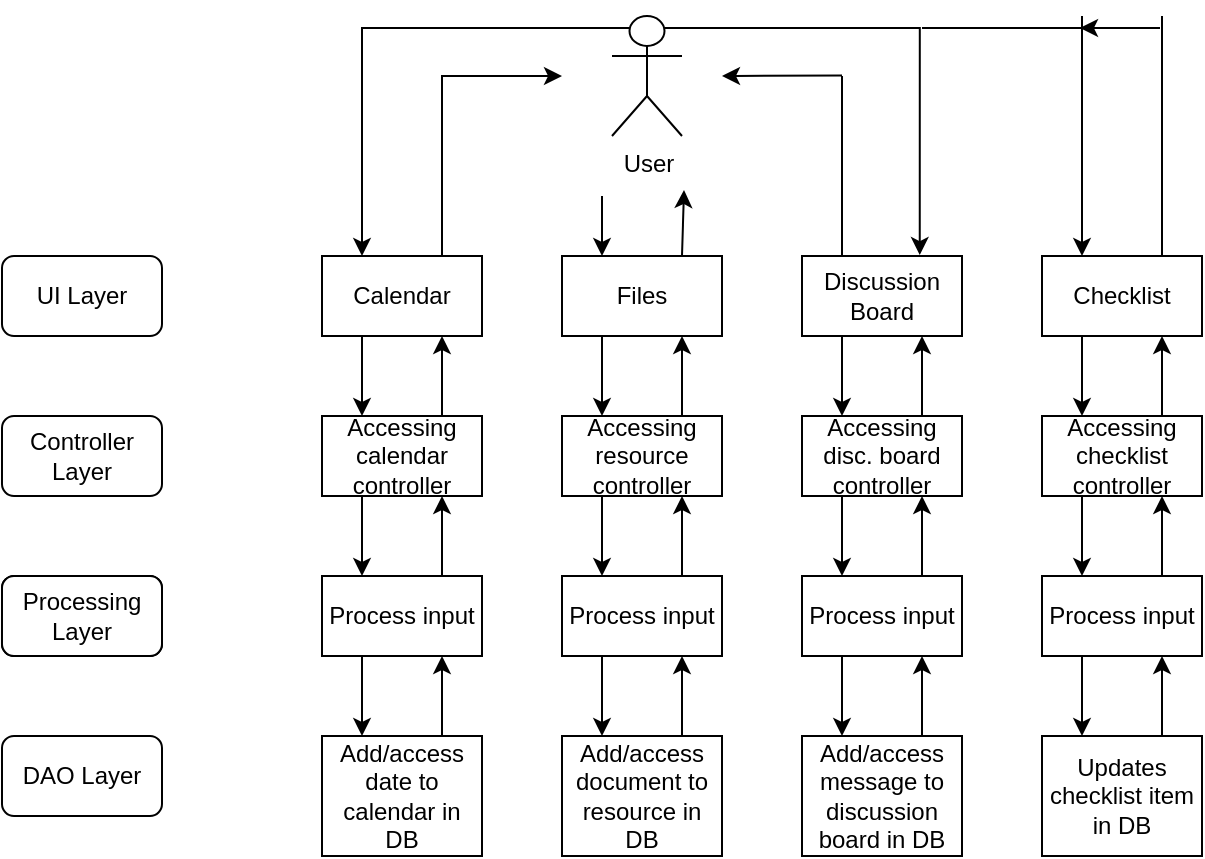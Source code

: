 <mxfile version="17.2.1" type="github">
  <diagram id="C5RBs43oDa-KdzZeNtuy" name="Page-1">
    <mxGraphModel dx="1106" dy="627" grid="1" gridSize="10" guides="1" tooltips="1" connect="1" arrows="1" fold="1" page="1" pageScale="1" pageWidth="827" pageHeight="1169" math="0" shadow="0">
      <root>
        <mxCell id="WIyWlLk6GJQsqaUBKTNV-0" />
        <mxCell id="WIyWlLk6GJQsqaUBKTNV-1" parent="WIyWlLk6GJQsqaUBKTNV-0" />
        <mxCell id="IaZKXdvV_vQktVJo6ZAf-43" style="edgeStyle=orthogonalEdgeStyle;rounded=0;orthogonalLoop=1;jettySize=auto;html=1;exitX=0.25;exitY=0.1;exitDx=0;exitDy=0;exitPerimeter=0;entryX=0.25;entryY=0;entryDx=0;entryDy=0;" parent="WIyWlLk6GJQsqaUBKTNV-1" source="IaZKXdvV_vQktVJo6ZAf-0" target="IaZKXdvV_vQktVJo6ZAf-4" edge="1">
          <mxGeometry relative="1" as="geometry" />
        </mxCell>
        <mxCell id="IaZKXdvV_vQktVJo6ZAf-50" style="edgeStyle=orthogonalEdgeStyle;rounded=0;orthogonalLoop=1;jettySize=auto;html=1;exitX=0.75;exitY=0.1;exitDx=0;exitDy=0;exitPerimeter=0;entryX=0.736;entryY=-0.012;entryDx=0;entryDy=0;entryPerimeter=0;" parent="WIyWlLk6GJQsqaUBKTNV-1" source="IaZKXdvV_vQktVJo6ZAf-0" target="IaZKXdvV_vQktVJo6ZAf-6" edge="1">
          <mxGeometry relative="1" as="geometry">
            <mxPoint x="499" y="157" as="targetPoint" />
            <Array as="points">
              <mxPoint x="499" y="46" />
            </Array>
          </mxGeometry>
        </mxCell>
        <mxCell id="IaZKXdvV_vQktVJo6ZAf-0" value="User" style="shape=umlActor;verticalLabelPosition=bottom;verticalAlign=top;html=1;outlineConnect=0;" parent="WIyWlLk6GJQsqaUBKTNV-1" vertex="1">
          <mxGeometry x="345" y="40" width="35" height="60" as="geometry" />
        </mxCell>
        <mxCell id="IaZKXdvV_vQktVJo6ZAf-1" value="UI Layer" style="rounded=1;whiteSpace=wrap;html=1;" parent="WIyWlLk6GJQsqaUBKTNV-1" vertex="1">
          <mxGeometry x="40" y="160" width="80" height="40" as="geometry" />
        </mxCell>
        <mxCell id="IaZKXdvV_vQktVJo6ZAf-2" value="Controller Layer" style="rounded=1;whiteSpace=wrap;html=1;" parent="WIyWlLk6GJQsqaUBKTNV-1" vertex="1">
          <mxGeometry x="40" y="240" width="80" height="40" as="geometry" />
        </mxCell>
        <mxCell id="IaZKXdvV_vQktVJo6ZAf-3" value="Data Layer" style="rounded=1;whiteSpace=wrap;html=1;" parent="WIyWlLk6GJQsqaUBKTNV-1" vertex="1">
          <mxGeometry x="40" y="320" width="80" height="40" as="geometry" />
        </mxCell>
        <mxCell id="IaZKXdvV_vQktVJo6ZAf-24" style="edgeStyle=orthogonalEdgeStyle;rounded=0;orthogonalLoop=1;jettySize=auto;html=1;exitX=0.25;exitY=1;exitDx=0;exitDy=0;entryX=0.25;entryY=0;entryDx=0;entryDy=0;" parent="WIyWlLk6GJQsqaUBKTNV-1" source="IaZKXdvV_vQktVJo6ZAf-4" target="IaZKXdvV_vQktVJo6ZAf-9" edge="1">
          <mxGeometry relative="1" as="geometry" />
        </mxCell>
        <mxCell id="IaZKXdvV_vQktVJo6ZAf-42" style="edgeStyle=orthogonalEdgeStyle;rounded=0;orthogonalLoop=1;jettySize=auto;html=1;exitX=0.75;exitY=0;exitDx=0;exitDy=0;" parent="WIyWlLk6GJQsqaUBKTNV-1" source="IaZKXdvV_vQktVJo6ZAf-4" edge="1">
          <mxGeometry relative="1" as="geometry">
            <mxPoint x="320" y="70" as="targetPoint" />
            <Array as="points">
              <mxPoint x="260" y="70" />
              <mxPoint x="320" y="70" />
            </Array>
          </mxGeometry>
        </mxCell>
        <mxCell id="IaZKXdvV_vQktVJo6ZAf-4" value="Calendar" style="rounded=0;whiteSpace=wrap;html=1;" parent="WIyWlLk6GJQsqaUBKTNV-1" vertex="1">
          <mxGeometry x="200" y="160" width="80" height="40" as="geometry" />
        </mxCell>
        <mxCell id="IaZKXdvV_vQktVJo6ZAf-30" style="edgeStyle=orthogonalEdgeStyle;rounded=0;orthogonalLoop=1;jettySize=auto;html=1;exitX=0.25;exitY=1;exitDx=0;exitDy=0;entryX=0.25;entryY=0;entryDx=0;entryDy=0;" parent="WIyWlLk6GJQsqaUBKTNV-1" source="IaZKXdvV_vQktVJo6ZAf-5" target="IaZKXdvV_vQktVJo6ZAf-12" edge="1">
          <mxGeometry relative="1" as="geometry" />
        </mxCell>
        <mxCell id="IaZKXdvV_vQktVJo6ZAf-5" value="Files" style="rounded=0;whiteSpace=wrap;html=1;" parent="WIyWlLk6GJQsqaUBKTNV-1" vertex="1">
          <mxGeometry x="320" y="160" width="80" height="40" as="geometry" />
        </mxCell>
        <mxCell id="IaZKXdvV_vQktVJo6ZAf-36" style="edgeStyle=orthogonalEdgeStyle;rounded=0;orthogonalLoop=1;jettySize=auto;html=1;exitX=0.25;exitY=1;exitDx=0;exitDy=0;entryX=0.25;entryY=0;entryDx=0;entryDy=0;" parent="WIyWlLk6GJQsqaUBKTNV-1" source="IaZKXdvV_vQktVJo6ZAf-6" target="IaZKXdvV_vQktVJo6ZAf-15" edge="1">
          <mxGeometry relative="1" as="geometry" />
        </mxCell>
        <mxCell id="IaZKXdvV_vQktVJo6ZAf-6" value="Discussion Board" style="rounded=0;whiteSpace=wrap;html=1;" parent="WIyWlLk6GJQsqaUBKTNV-1" vertex="1">
          <mxGeometry x="440" y="160" width="80" height="40" as="geometry" />
        </mxCell>
        <mxCell id="IaZKXdvV_vQktVJo6ZAf-7" value="Processing Layer" style="rounded=1;whiteSpace=wrap;html=1;" parent="WIyWlLk6GJQsqaUBKTNV-1" vertex="1">
          <mxGeometry x="40" y="320" width="80" height="40" as="geometry" />
        </mxCell>
        <mxCell id="IaZKXdvV_vQktVJo6ZAf-8" value="DAO Layer" style="rounded=1;whiteSpace=wrap;html=1;" parent="WIyWlLk6GJQsqaUBKTNV-1" vertex="1">
          <mxGeometry x="40" y="400" width="80" height="40" as="geometry" />
        </mxCell>
        <mxCell id="IaZKXdvV_vQktVJo6ZAf-25" style="edgeStyle=orthogonalEdgeStyle;rounded=0;orthogonalLoop=1;jettySize=auto;html=1;exitX=0.25;exitY=1;exitDx=0;exitDy=0;entryX=0.25;entryY=0;entryDx=0;entryDy=0;" parent="WIyWlLk6GJQsqaUBKTNV-1" source="IaZKXdvV_vQktVJo6ZAf-9" target="IaZKXdvV_vQktVJo6ZAf-10" edge="1">
          <mxGeometry relative="1" as="geometry" />
        </mxCell>
        <mxCell id="IaZKXdvV_vQktVJo6ZAf-27" style="edgeStyle=orthogonalEdgeStyle;rounded=0;orthogonalLoop=1;jettySize=auto;html=1;exitX=0.75;exitY=0;exitDx=0;exitDy=0;entryX=0.75;entryY=1;entryDx=0;entryDy=0;" parent="WIyWlLk6GJQsqaUBKTNV-1" source="IaZKXdvV_vQktVJo6ZAf-9" target="IaZKXdvV_vQktVJo6ZAf-4" edge="1">
          <mxGeometry relative="1" as="geometry" />
        </mxCell>
        <mxCell id="IaZKXdvV_vQktVJo6ZAf-9" value="Accessing calendar controller" style="rounded=0;whiteSpace=wrap;html=1;" parent="WIyWlLk6GJQsqaUBKTNV-1" vertex="1">
          <mxGeometry x="200" y="240" width="80" height="40" as="geometry" />
        </mxCell>
        <mxCell id="IaZKXdvV_vQktVJo6ZAf-26" style="edgeStyle=orthogonalEdgeStyle;rounded=0;orthogonalLoop=1;jettySize=auto;html=1;exitX=0.25;exitY=1;exitDx=0;exitDy=0;entryX=0.25;entryY=0;entryDx=0;entryDy=0;" parent="WIyWlLk6GJQsqaUBKTNV-1" source="IaZKXdvV_vQktVJo6ZAf-10" target="IaZKXdvV_vQktVJo6ZAf-11" edge="1">
          <mxGeometry relative="1" as="geometry" />
        </mxCell>
        <mxCell id="IaZKXdvV_vQktVJo6ZAf-28" style="edgeStyle=orthogonalEdgeStyle;rounded=0;orthogonalLoop=1;jettySize=auto;html=1;exitX=0.75;exitY=0;exitDx=0;exitDy=0;entryX=0.75;entryY=1;entryDx=0;entryDy=0;" parent="WIyWlLk6GJQsqaUBKTNV-1" source="IaZKXdvV_vQktVJo6ZAf-10" target="IaZKXdvV_vQktVJo6ZAf-9" edge="1">
          <mxGeometry relative="1" as="geometry" />
        </mxCell>
        <mxCell id="IaZKXdvV_vQktVJo6ZAf-10" value="Process input" style="rounded=0;whiteSpace=wrap;html=1;" parent="WIyWlLk6GJQsqaUBKTNV-1" vertex="1">
          <mxGeometry x="200" y="320" width="80" height="40" as="geometry" />
        </mxCell>
        <mxCell id="IaZKXdvV_vQktVJo6ZAf-29" style="edgeStyle=orthogonalEdgeStyle;rounded=0;orthogonalLoop=1;jettySize=auto;html=1;exitX=0.75;exitY=0;exitDx=0;exitDy=0;entryX=0.75;entryY=1;entryDx=0;entryDy=0;" parent="WIyWlLk6GJQsqaUBKTNV-1" source="IaZKXdvV_vQktVJo6ZAf-11" target="IaZKXdvV_vQktVJo6ZAf-10" edge="1">
          <mxGeometry relative="1" as="geometry" />
        </mxCell>
        <mxCell id="IaZKXdvV_vQktVJo6ZAf-11" value="Add/access date to calendar in DB" style="rounded=0;whiteSpace=wrap;html=1;" parent="WIyWlLk6GJQsqaUBKTNV-1" vertex="1">
          <mxGeometry x="200" y="400" width="80" height="60" as="geometry" />
        </mxCell>
        <mxCell id="IaZKXdvV_vQktVJo6ZAf-31" style="edgeStyle=orthogonalEdgeStyle;rounded=0;orthogonalLoop=1;jettySize=auto;html=1;exitX=0.25;exitY=1;exitDx=0;exitDy=0;entryX=0.25;entryY=0;entryDx=0;entryDy=0;" parent="WIyWlLk6GJQsqaUBKTNV-1" source="IaZKXdvV_vQktVJo6ZAf-12" target="IaZKXdvV_vQktVJo6ZAf-13" edge="1">
          <mxGeometry relative="1" as="geometry" />
        </mxCell>
        <mxCell id="IaZKXdvV_vQktVJo6ZAf-35" style="edgeStyle=orthogonalEdgeStyle;rounded=0;orthogonalLoop=1;jettySize=auto;html=1;exitX=0.75;exitY=0;exitDx=0;exitDy=0;entryX=0.75;entryY=1;entryDx=0;entryDy=0;" parent="WIyWlLk6GJQsqaUBKTNV-1" source="IaZKXdvV_vQktVJo6ZAf-12" target="IaZKXdvV_vQktVJo6ZAf-5" edge="1">
          <mxGeometry relative="1" as="geometry" />
        </mxCell>
        <mxCell id="IaZKXdvV_vQktVJo6ZAf-12" value="Accessing resource controller" style="rounded=0;whiteSpace=wrap;html=1;" parent="WIyWlLk6GJQsqaUBKTNV-1" vertex="1">
          <mxGeometry x="320" y="240" width="80" height="40" as="geometry" />
        </mxCell>
        <mxCell id="IaZKXdvV_vQktVJo6ZAf-32" style="edgeStyle=orthogonalEdgeStyle;rounded=0;orthogonalLoop=1;jettySize=auto;html=1;exitX=0.25;exitY=1;exitDx=0;exitDy=0;entryX=0.25;entryY=0;entryDx=0;entryDy=0;" parent="WIyWlLk6GJQsqaUBKTNV-1" source="IaZKXdvV_vQktVJo6ZAf-13" target="IaZKXdvV_vQktVJo6ZAf-14" edge="1">
          <mxGeometry relative="1" as="geometry" />
        </mxCell>
        <mxCell id="IaZKXdvV_vQktVJo6ZAf-34" style="edgeStyle=orthogonalEdgeStyle;rounded=0;orthogonalLoop=1;jettySize=auto;html=1;exitX=0.75;exitY=0;exitDx=0;exitDy=0;entryX=0.75;entryY=1;entryDx=0;entryDy=0;" parent="WIyWlLk6GJQsqaUBKTNV-1" source="IaZKXdvV_vQktVJo6ZAf-13" target="IaZKXdvV_vQktVJo6ZAf-12" edge="1">
          <mxGeometry relative="1" as="geometry" />
        </mxCell>
        <mxCell id="IaZKXdvV_vQktVJo6ZAf-13" value="Process input" style="rounded=0;whiteSpace=wrap;html=1;" parent="WIyWlLk6GJQsqaUBKTNV-1" vertex="1">
          <mxGeometry x="320" y="320" width="80" height="40" as="geometry" />
        </mxCell>
        <mxCell id="IaZKXdvV_vQktVJo6ZAf-33" style="edgeStyle=orthogonalEdgeStyle;rounded=0;orthogonalLoop=1;jettySize=auto;html=1;exitX=0.75;exitY=0;exitDx=0;exitDy=0;entryX=0.75;entryY=1;entryDx=0;entryDy=0;" parent="WIyWlLk6GJQsqaUBKTNV-1" source="IaZKXdvV_vQktVJo6ZAf-14" target="IaZKXdvV_vQktVJo6ZAf-13" edge="1">
          <mxGeometry relative="1" as="geometry" />
        </mxCell>
        <mxCell id="IaZKXdvV_vQktVJo6ZAf-14" value="Add/access document to resource in DB" style="rounded=0;whiteSpace=wrap;html=1;" parent="WIyWlLk6GJQsqaUBKTNV-1" vertex="1">
          <mxGeometry x="320" y="400" width="80" height="60" as="geometry" />
        </mxCell>
        <mxCell id="IaZKXdvV_vQktVJo6ZAf-37" style="edgeStyle=orthogonalEdgeStyle;rounded=0;orthogonalLoop=1;jettySize=auto;html=1;exitX=0.25;exitY=1;exitDx=0;exitDy=0;entryX=0.25;entryY=0;entryDx=0;entryDy=0;" parent="WIyWlLk6GJQsqaUBKTNV-1" source="IaZKXdvV_vQktVJo6ZAf-15" target="IaZKXdvV_vQktVJo6ZAf-16" edge="1">
          <mxGeometry relative="1" as="geometry" />
        </mxCell>
        <mxCell id="IaZKXdvV_vQktVJo6ZAf-41" style="edgeStyle=orthogonalEdgeStyle;rounded=0;orthogonalLoop=1;jettySize=auto;html=1;exitX=0.75;exitY=0;exitDx=0;exitDy=0;entryX=0.75;entryY=1;entryDx=0;entryDy=0;" parent="WIyWlLk6GJQsqaUBKTNV-1" source="IaZKXdvV_vQktVJo6ZAf-15" target="IaZKXdvV_vQktVJo6ZAf-6" edge="1">
          <mxGeometry relative="1" as="geometry" />
        </mxCell>
        <mxCell id="IaZKXdvV_vQktVJo6ZAf-15" value="Accessing disc. board controller" style="rounded=0;whiteSpace=wrap;html=1;" parent="WIyWlLk6GJQsqaUBKTNV-1" vertex="1">
          <mxGeometry x="440" y="240" width="80" height="40" as="geometry" />
        </mxCell>
        <mxCell id="IaZKXdvV_vQktVJo6ZAf-38" style="edgeStyle=orthogonalEdgeStyle;rounded=0;orthogonalLoop=1;jettySize=auto;html=1;exitX=0.25;exitY=1;exitDx=0;exitDy=0;entryX=0.25;entryY=0;entryDx=0;entryDy=0;" parent="WIyWlLk6GJQsqaUBKTNV-1" source="IaZKXdvV_vQktVJo6ZAf-16" target="IaZKXdvV_vQktVJo6ZAf-17" edge="1">
          <mxGeometry relative="1" as="geometry" />
        </mxCell>
        <mxCell id="IaZKXdvV_vQktVJo6ZAf-40" style="edgeStyle=orthogonalEdgeStyle;rounded=0;orthogonalLoop=1;jettySize=auto;html=1;exitX=0.75;exitY=0;exitDx=0;exitDy=0;entryX=0.75;entryY=1;entryDx=0;entryDy=0;" parent="WIyWlLk6GJQsqaUBKTNV-1" source="IaZKXdvV_vQktVJo6ZAf-16" target="IaZKXdvV_vQktVJo6ZAf-15" edge="1">
          <mxGeometry relative="1" as="geometry" />
        </mxCell>
        <mxCell id="IaZKXdvV_vQktVJo6ZAf-16" value="Process input" style="rounded=0;whiteSpace=wrap;html=1;" parent="WIyWlLk6GJQsqaUBKTNV-1" vertex="1">
          <mxGeometry x="440" y="320" width="80" height="40" as="geometry" />
        </mxCell>
        <mxCell id="IaZKXdvV_vQktVJo6ZAf-39" style="edgeStyle=orthogonalEdgeStyle;rounded=0;orthogonalLoop=1;jettySize=auto;html=1;exitX=0.75;exitY=0;exitDx=0;exitDy=0;entryX=0.75;entryY=1;entryDx=0;entryDy=0;" parent="WIyWlLk6GJQsqaUBKTNV-1" source="IaZKXdvV_vQktVJo6ZAf-17" target="IaZKXdvV_vQktVJo6ZAf-16" edge="1">
          <mxGeometry relative="1" as="geometry" />
        </mxCell>
        <mxCell id="IaZKXdvV_vQktVJo6ZAf-17" value="Add/access message to discussion board in DB" style="rounded=0;whiteSpace=wrap;html=1;" parent="WIyWlLk6GJQsqaUBKTNV-1" vertex="1">
          <mxGeometry x="440" y="400" width="80" height="60" as="geometry" />
        </mxCell>
        <mxCell id="IaZKXdvV_vQktVJo6ZAf-44" value="" style="endArrow=classic;html=1;entryX=0.25;entryY=0;entryDx=0;entryDy=0;" parent="WIyWlLk6GJQsqaUBKTNV-1" target="IaZKXdvV_vQktVJo6ZAf-5" edge="1">
          <mxGeometry width="50" height="50" relative="1" as="geometry">
            <mxPoint x="340" y="130" as="sourcePoint" />
            <mxPoint x="385" y="80" as="targetPoint" />
          </mxGeometry>
        </mxCell>
        <mxCell id="IaZKXdvV_vQktVJo6ZAf-45" value="" style="endArrow=classic;html=1;exitX=0.75;exitY=0;exitDx=0;exitDy=0;" parent="WIyWlLk6GJQsqaUBKTNV-1" source="IaZKXdvV_vQktVJo6ZAf-5" edge="1">
          <mxGeometry width="50" height="50" relative="1" as="geometry">
            <mxPoint x="379" y="160" as="sourcePoint" />
            <mxPoint x="381" y="127" as="targetPoint" />
            <Array as="points" />
          </mxGeometry>
        </mxCell>
        <mxCell id="IaZKXdvV_vQktVJo6ZAf-48" value="" style="endArrow=none;html=1;" parent="WIyWlLk6GJQsqaUBKTNV-1" edge="1">
          <mxGeometry width="50" height="50" relative="1" as="geometry">
            <mxPoint x="460" y="160" as="sourcePoint" />
            <mxPoint x="460" y="70" as="targetPoint" />
          </mxGeometry>
        </mxCell>
        <mxCell id="IaZKXdvV_vQktVJo6ZAf-49" value="" style="endArrow=classic;html=1;" parent="WIyWlLk6GJQsqaUBKTNV-1" edge="1">
          <mxGeometry width="50" height="50" relative="1" as="geometry">
            <mxPoint x="460" y="69.76" as="sourcePoint" />
            <mxPoint x="400" y="70" as="targetPoint" />
          </mxGeometry>
        </mxCell>
        <mxCell id="8mE-I0a0WbyLDrM09Z6N-0" style="edgeStyle=orthogonalEdgeStyle;rounded=0;orthogonalLoop=1;jettySize=auto;html=1;exitX=0.25;exitY=1;exitDx=0;exitDy=0;entryX=0.25;entryY=0;entryDx=0;entryDy=0;" edge="1" parent="WIyWlLk6GJQsqaUBKTNV-1" source="8mE-I0a0WbyLDrM09Z6N-1" target="8mE-I0a0WbyLDrM09Z6N-4">
          <mxGeometry relative="1" as="geometry" />
        </mxCell>
        <mxCell id="8mE-I0a0WbyLDrM09Z6N-1" value="Checklist" style="rounded=0;whiteSpace=wrap;html=1;" vertex="1" parent="WIyWlLk6GJQsqaUBKTNV-1">
          <mxGeometry x="560" y="160" width="80" height="40" as="geometry" />
        </mxCell>
        <mxCell id="8mE-I0a0WbyLDrM09Z6N-2" style="edgeStyle=orthogonalEdgeStyle;rounded=0;orthogonalLoop=1;jettySize=auto;html=1;exitX=0.25;exitY=1;exitDx=0;exitDy=0;entryX=0.25;entryY=0;entryDx=0;entryDy=0;" edge="1" parent="WIyWlLk6GJQsqaUBKTNV-1" source="8mE-I0a0WbyLDrM09Z6N-4" target="8mE-I0a0WbyLDrM09Z6N-7">
          <mxGeometry relative="1" as="geometry" />
        </mxCell>
        <mxCell id="8mE-I0a0WbyLDrM09Z6N-3" style="edgeStyle=orthogonalEdgeStyle;rounded=0;orthogonalLoop=1;jettySize=auto;html=1;exitX=0.75;exitY=0;exitDx=0;exitDy=0;entryX=0.75;entryY=1;entryDx=0;entryDy=0;" edge="1" parent="WIyWlLk6GJQsqaUBKTNV-1" source="8mE-I0a0WbyLDrM09Z6N-4" target="8mE-I0a0WbyLDrM09Z6N-1">
          <mxGeometry relative="1" as="geometry" />
        </mxCell>
        <mxCell id="8mE-I0a0WbyLDrM09Z6N-4" value="Accessing checklist controller" style="rounded=0;whiteSpace=wrap;html=1;" vertex="1" parent="WIyWlLk6GJQsqaUBKTNV-1">
          <mxGeometry x="560" y="240" width="80" height="40" as="geometry" />
        </mxCell>
        <mxCell id="8mE-I0a0WbyLDrM09Z6N-5" style="edgeStyle=orthogonalEdgeStyle;rounded=0;orthogonalLoop=1;jettySize=auto;html=1;exitX=0.25;exitY=1;exitDx=0;exitDy=0;entryX=0.25;entryY=0;entryDx=0;entryDy=0;" edge="1" parent="WIyWlLk6GJQsqaUBKTNV-1" source="8mE-I0a0WbyLDrM09Z6N-7" target="8mE-I0a0WbyLDrM09Z6N-9">
          <mxGeometry relative="1" as="geometry" />
        </mxCell>
        <mxCell id="8mE-I0a0WbyLDrM09Z6N-6" style="edgeStyle=orthogonalEdgeStyle;rounded=0;orthogonalLoop=1;jettySize=auto;html=1;exitX=0.75;exitY=0;exitDx=0;exitDy=0;entryX=0.75;entryY=1;entryDx=0;entryDy=0;" edge="1" parent="WIyWlLk6GJQsqaUBKTNV-1" source="8mE-I0a0WbyLDrM09Z6N-7" target="8mE-I0a0WbyLDrM09Z6N-4">
          <mxGeometry relative="1" as="geometry" />
        </mxCell>
        <mxCell id="8mE-I0a0WbyLDrM09Z6N-7" value="Process input" style="rounded=0;whiteSpace=wrap;html=1;" vertex="1" parent="WIyWlLk6GJQsqaUBKTNV-1">
          <mxGeometry x="560" y="320" width="80" height="40" as="geometry" />
        </mxCell>
        <mxCell id="8mE-I0a0WbyLDrM09Z6N-8" style="edgeStyle=orthogonalEdgeStyle;rounded=0;orthogonalLoop=1;jettySize=auto;html=1;exitX=0.75;exitY=0;exitDx=0;exitDy=0;entryX=0.75;entryY=1;entryDx=0;entryDy=0;" edge="1" parent="WIyWlLk6GJQsqaUBKTNV-1" source="8mE-I0a0WbyLDrM09Z6N-9" target="8mE-I0a0WbyLDrM09Z6N-7">
          <mxGeometry relative="1" as="geometry" />
        </mxCell>
        <mxCell id="8mE-I0a0WbyLDrM09Z6N-9" value="Updates checklist item in DB" style="rounded=0;whiteSpace=wrap;html=1;" vertex="1" parent="WIyWlLk6GJQsqaUBKTNV-1">
          <mxGeometry x="560" y="400" width="80" height="60" as="geometry" />
        </mxCell>
        <mxCell id="8mE-I0a0WbyLDrM09Z6N-12" value="" style="endArrow=none;html=1;rounded=0;" edge="1" parent="WIyWlLk6GJQsqaUBKTNV-1">
          <mxGeometry width="50" height="50" relative="1" as="geometry">
            <mxPoint x="500" y="46" as="sourcePoint" />
            <mxPoint x="580" y="46" as="targetPoint" />
          </mxGeometry>
        </mxCell>
        <mxCell id="8mE-I0a0WbyLDrM09Z6N-13" value="" style="endArrow=classic;html=1;rounded=0;" edge="1" parent="WIyWlLk6GJQsqaUBKTNV-1">
          <mxGeometry width="50" height="50" relative="1" as="geometry">
            <mxPoint x="580" y="40" as="sourcePoint" />
            <mxPoint x="580" y="160" as="targetPoint" />
          </mxGeometry>
        </mxCell>
        <mxCell id="8mE-I0a0WbyLDrM09Z6N-16" value="" style="endArrow=none;html=1;rounded=0;" edge="1" parent="WIyWlLk6GJQsqaUBKTNV-1">
          <mxGeometry width="50" height="50" relative="1" as="geometry">
            <mxPoint x="620" y="160" as="sourcePoint" />
            <mxPoint x="620" y="40" as="targetPoint" />
          </mxGeometry>
        </mxCell>
        <mxCell id="8mE-I0a0WbyLDrM09Z6N-17" value="" style="endArrow=classic;html=1;rounded=0;" edge="1" parent="WIyWlLk6GJQsqaUBKTNV-1">
          <mxGeometry width="50" height="50" relative="1" as="geometry">
            <mxPoint x="619" y="46" as="sourcePoint" />
            <mxPoint x="579" y="46" as="targetPoint" />
          </mxGeometry>
        </mxCell>
      </root>
    </mxGraphModel>
  </diagram>
</mxfile>
